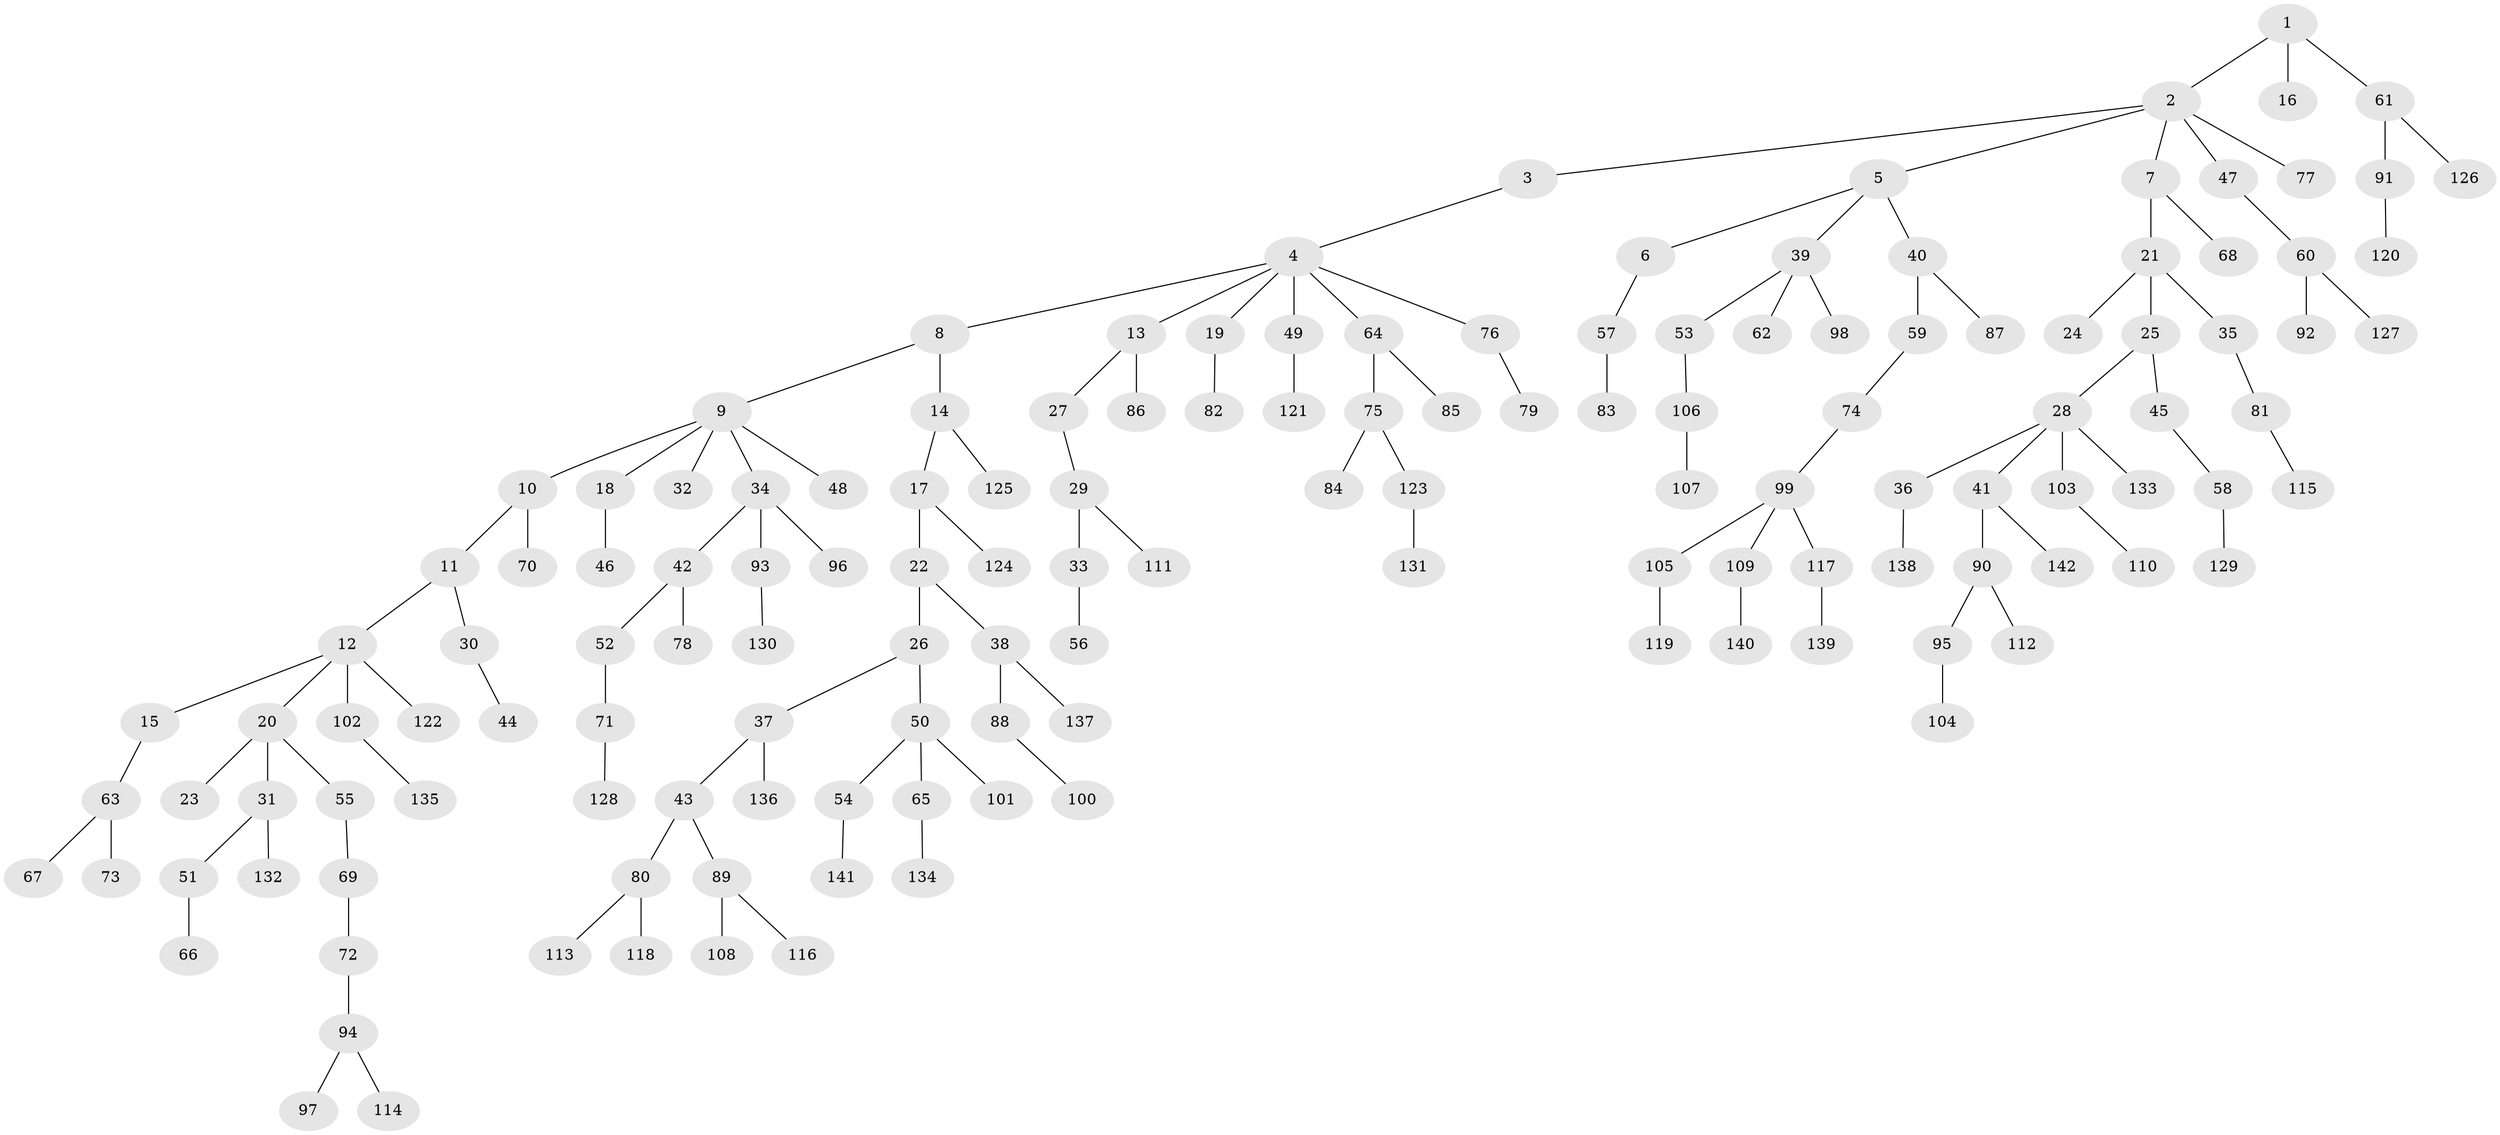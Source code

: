 // Generated by graph-tools (version 1.1) at 2025/26/03/09/25 03:26:32]
// undirected, 142 vertices, 141 edges
graph export_dot {
graph [start="1"]
  node [color=gray90,style=filled];
  1;
  2;
  3;
  4;
  5;
  6;
  7;
  8;
  9;
  10;
  11;
  12;
  13;
  14;
  15;
  16;
  17;
  18;
  19;
  20;
  21;
  22;
  23;
  24;
  25;
  26;
  27;
  28;
  29;
  30;
  31;
  32;
  33;
  34;
  35;
  36;
  37;
  38;
  39;
  40;
  41;
  42;
  43;
  44;
  45;
  46;
  47;
  48;
  49;
  50;
  51;
  52;
  53;
  54;
  55;
  56;
  57;
  58;
  59;
  60;
  61;
  62;
  63;
  64;
  65;
  66;
  67;
  68;
  69;
  70;
  71;
  72;
  73;
  74;
  75;
  76;
  77;
  78;
  79;
  80;
  81;
  82;
  83;
  84;
  85;
  86;
  87;
  88;
  89;
  90;
  91;
  92;
  93;
  94;
  95;
  96;
  97;
  98;
  99;
  100;
  101;
  102;
  103;
  104;
  105;
  106;
  107;
  108;
  109;
  110;
  111;
  112;
  113;
  114;
  115;
  116;
  117;
  118;
  119;
  120;
  121;
  122;
  123;
  124;
  125;
  126;
  127;
  128;
  129;
  130;
  131;
  132;
  133;
  134;
  135;
  136;
  137;
  138;
  139;
  140;
  141;
  142;
  1 -- 2;
  1 -- 16;
  1 -- 61;
  2 -- 3;
  2 -- 5;
  2 -- 7;
  2 -- 47;
  2 -- 77;
  3 -- 4;
  4 -- 8;
  4 -- 13;
  4 -- 19;
  4 -- 49;
  4 -- 64;
  4 -- 76;
  5 -- 6;
  5 -- 39;
  5 -- 40;
  6 -- 57;
  7 -- 21;
  7 -- 68;
  8 -- 9;
  8 -- 14;
  9 -- 10;
  9 -- 18;
  9 -- 32;
  9 -- 34;
  9 -- 48;
  10 -- 11;
  10 -- 70;
  11 -- 12;
  11 -- 30;
  12 -- 15;
  12 -- 20;
  12 -- 102;
  12 -- 122;
  13 -- 27;
  13 -- 86;
  14 -- 17;
  14 -- 125;
  15 -- 63;
  17 -- 22;
  17 -- 124;
  18 -- 46;
  19 -- 82;
  20 -- 23;
  20 -- 31;
  20 -- 55;
  21 -- 24;
  21 -- 25;
  21 -- 35;
  22 -- 26;
  22 -- 38;
  25 -- 28;
  25 -- 45;
  26 -- 37;
  26 -- 50;
  27 -- 29;
  28 -- 36;
  28 -- 41;
  28 -- 103;
  28 -- 133;
  29 -- 33;
  29 -- 111;
  30 -- 44;
  31 -- 51;
  31 -- 132;
  33 -- 56;
  34 -- 42;
  34 -- 93;
  34 -- 96;
  35 -- 81;
  36 -- 138;
  37 -- 43;
  37 -- 136;
  38 -- 88;
  38 -- 137;
  39 -- 53;
  39 -- 62;
  39 -- 98;
  40 -- 59;
  40 -- 87;
  41 -- 90;
  41 -- 142;
  42 -- 52;
  42 -- 78;
  43 -- 80;
  43 -- 89;
  45 -- 58;
  47 -- 60;
  49 -- 121;
  50 -- 54;
  50 -- 65;
  50 -- 101;
  51 -- 66;
  52 -- 71;
  53 -- 106;
  54 -- 141;
  55 -- 69;
  57 -- 83;
  58 -- 129;
  59 -- 74;
  60 -- 92;
  60 -- 127;
  61 -- 91;
  61 -- 126;
  63 -- 67;
  63 -- 73;
  64 -- 75;
  64 -- 85;
  65 -- 134;
  69 -- 72;
  71 -- 128;
  72 -- 94;
  74 -- 99;
  75 -- 84;
  75 -- 123;
  76 -- 79;
  80 -- 113;
  80 -- 118;
  81 -- 115;
  88 -- 100;
  89 -- 108;
  89 -- 116;
  90 -- 95;
  90 -- 112;
  91 -- 120;
  93 -- 130;
  94 -- 97;
  94 -- 114;
  95 -- 104;
  99 -- 105;
  99 -- 109;
  99 -- 117;
  102 -- 135;
  103 -- 110;
  105 -- 119;
  106 -- 107;
  109 -- 140;
  117 -- 139;
  123 -- 131;
}

